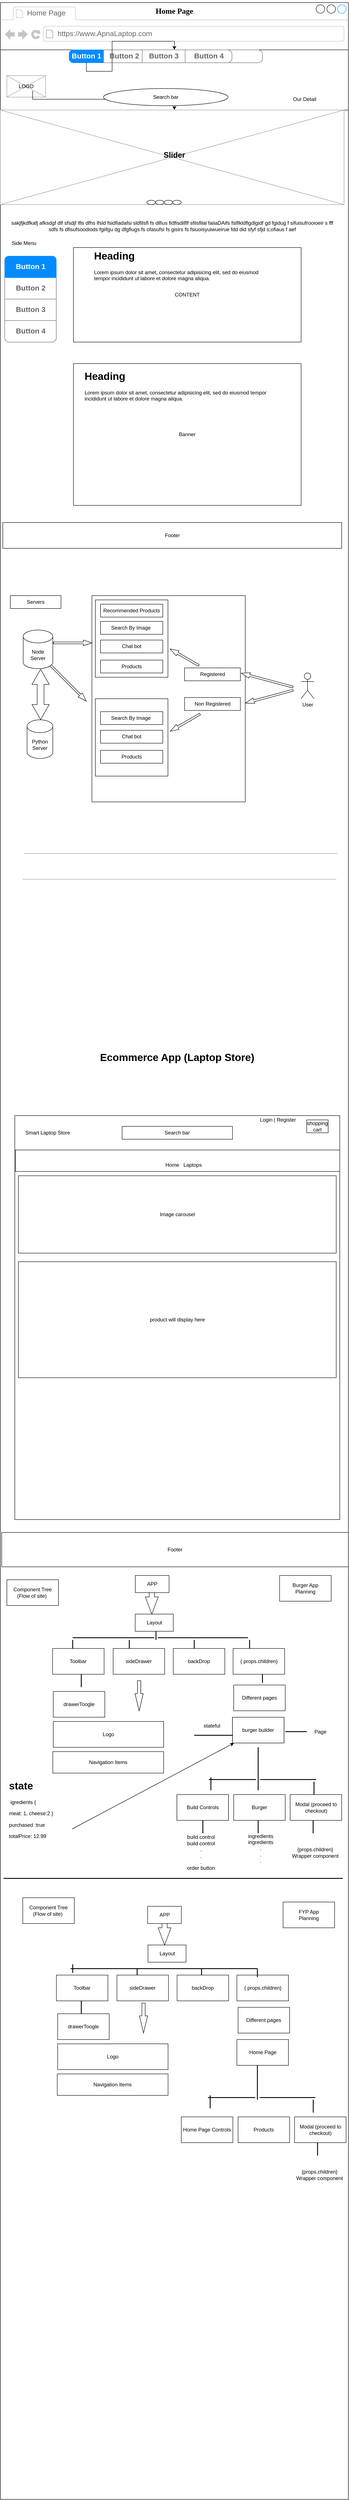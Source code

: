 <mxfile version="14.8.1" type="github">
  <diagram id="Tjrdr0jhj3cXSKKuBWBD" name="Page-1">
    <mxGraphModel dx="1102" dy="1751" grid="1" gridSize="10" guides="1" tooltips="1" connect="1" arrows="1" fold="1" page="1" pageScale="1" pageWidth="827" pageHeight="1169" background="none" math="0" shadow="0">
      <root>
        <mxCell id="0" />
        <mxCell id="1" parent="0" />
        <mxCell id="cs-V9gLxxgiUWUco0RRR-1" value="" style="strokeWidth=1;shadow=0;dashed=0;align=center;html=1;shape=mxgraph.mockup.containers.browserWindow;rSize=0;strokeColor2=#008cff;strokeColor3=#c4c4c4;mainText=,;recursiveResize=0;" parent="1" vertex="1">
          <mxGeometry x="5" y="-520" width="810" height="5810" as="geometry" />
        </mxCell>
        <mxCell id="cs-V9gLxxgiUWUco0RRR-2" value="Home Page" style="strokeWidth=1;shadow=0;dashed=0;align=center;html=1;shape=mxgraph.mockup.containers.anchor;fontSize=17;fontColor=#666666;align=left;" parent="cs-V9gLxxgiUWUco0RRR-1" vertex="1">
          <mxGeometry x="60" y="12" width="110" height="26" as="geometry" />
        </mxCell>
        <mxCell id="cs-V9gLxxgiUWUco0RRR-3" value="https://www.ApnaLaptop.com" style="strokeWidth=1;shadow=0;dashed=0;align=center;html=1;shape=mxgraph.mockup.containers.anchor;rSize=0;fontSize=17;fontColor=#666666;align=left;" parent="cs-V9gLxxgiUWUco0RRR-1" vertex="1">
          <mxGeometry x="131" y="60" width="250" height="26" as="geometry" />
        </mxCell>
        <mxCell id="cs-V9gLxxgiUWUco0RRR-5" value="" style="verticalLabelPosition=bottom;verticalAlign=top;html=1;shape=mxgraph.basic.rect;fillColor2=none;strokeWidth=1;size=20;indent=5;fontFamily=Times New Roman;fontSize=18;" parent="cs-V9gLxxgiUWUco0RRR-1" vertex="1">
          <mxGeometry y="110" width="810" height="140" as="geometry" />
        </mxCell>
        <mxCell id="2hiEiYP1PGatypZEPOpi-6" value="" style="verticalLabelPosition=bottom;shadow=0;dashed=0;align=center;html=1;verticalAlign=top;strokeWidth=1;shape=mxgraph.mockup.graphics.simpleIcon;strokeColor=#999999;" parent="cs-V9gLxxgiUWUco0RRR-1" vertex="1">
          <mxGeometry x="15" y="170" width="90" height="50" as="geometry" />
        </mxCell>
        <mxCell id="7KCTzupM1mh5fXwTAGJL-1" style="edgeStyle=orthogonalEdgeStyle;rounded=0;orthogonalLoop=1;jettySize=auto;html=1;exitX=0.75;exitY=1;exitDx=0;exitDy=0;" parent="cs-V9gLxxgiUWUco0RRR-1" source="2hiEiYP1PGatypZEPOpi-7" target="cs-V9gLxxgiUWUco0RRR-5" edge="1">
          <mxGeometry relative="1" as="geometry" />
        </mxCell>
        <mxCell id="2hiEiYP1PGatypZEPOpi-7" value="LOGO" style="text;html=1;strokeColor=none;fillColor=none;align=center;verticalAlign=middle;whiteSpace=wrap;rounded=0;" parent="cs-V9gLxxgiUWUco0RRR-1" vertex="1">
          <mxGeometry x="30" y="185" width="60" height="20" as="geometry" />
        </mxCell>
        <mxCell id="2hiEiYP1PGatypZEPOpi-8" value="" style="verticalLabelPosition=bottom;shadow=0;dashed=0;align=center;html=1;verticalAlign=top;strokeWidth=1;shape=mxgraph.mockup.graphics.simpleIcon;strokeColor=#999999;" parent="cs-V9gLxxgiUWUco0RRR-1" vertex="1">
          <mxGeometry y="250" width="800" height="220" as="geometry" />
        </mxCell>
        <mxCell id="2hiEiYP1PGatypZEPOpi-9" value="&lt;font style=&quot;font-size: 18px&quot;&gt;&lt;b&gt;Slider&lt;/b&gt;&lt;/font&gt;" style="text;html=1;strokeColor=none;fillColor=none;align=center;verticalAlign=middle;whiteSpace=wrap;rounded=0;" parent="cs-V9gLxxgiUWUco0RRR-1" vertex="1">
          <mxGeometry x="355" y="340" width="100" height="30" as="geometry" />
        </mxCell>
        <mxCell id="2hiEiYP1PGatypZEPOpi-13" value="" style="ellipse;whiteSpace=wrap;html=1;" parent="cs-V9gLxxgiUWUco0RRR-1" vertex="1">
          <mxGeometry x="401" y="460" width="20" height="10" as="geometry" />
        </mxCell>
        <mxCell id="2hiEiYP1PGatypZEPOpi-12" value="" style="ellipse;whiteSpace=wrap;html=1;" parent="cs-V9gLxxgiUWUco0RRR-1" vertex="1">
          <mxGeometry x="381" y="460" width="20" height="10" as="geometry" />
        </mxCell>
        <mxCell id="2hiEiYP1PGatypZEPOpi-11" value="" style="ellipse;whiteSpace=wrap;html=1;" parent="cs-V9gLxxgiUWUco0RRR-1" vertex="1">
          <mxGeometry x="361" y="460" width="20" height="10" as="geometry" />
        </mxCell>
        <mxCell id="2hiEiYP1PGatypZEPOpi-10" value="" style="ellipse;whiteSpace=wrap;html=1;" parent="cs-V9gLxxgiUWUco0RRR-1" vertex="1">
          <mxGeometry x="341" y="460" width="20" height="10" as="geometry" />
        </mxCell>
        <mxCell id="2hiEiYP1PGatypZEPOpi-14" style="edgeStyle=orthogonalEdgeStyle;rounded=0;orthogonalLoop=1;jettySize=auto;html=1;exitX=0.5;exitY=1;exitDx=0;exitDy=0;" parent="cs-V9gLxxgiUWUco0RRR-1" source="2hiEiYP1PGatypZEPOpi-10" target="2hiEiYP1PGatypZEPOpi-8" edge="1">
          <mxGeometry relative="1" as="geometry">
            <Array as="points">
              <mxPoint x="410" y="450" />
              <mxPoint x="410" y="450" />
            </Array>
          </mxGeometry>
        </mxCell>
        <mxCell id="2hiEiYP1PGatypZEPOpi-15" value="Search bar" style="ellipse;whiteSpace=wrap;html=1;" parent="cs-V9gLxxgiUWUco0RRR-1" vertex="1">
          <mxGeometry x="240" y="200" width="290" height="40" as="geometry" />
        </mxCell>
        <mxCell id="2hiEiYP1PGatypZEPOpi-16" value="Our Detail&amp;nbsp;" style="text;html=1;strokeColor=none;fillColor=none;align=center;verticalAlign=middle;whiteSpace=wrap;rounded=0;" parent="cs-V9gLxxgiUWUco0RRR-1" vertex="1">
          <mxGeometry x="620" y="210" width="180" height="30" as="geometry" />
        </mxCell>
        <mxCell id="2hiEiYP1PGatypZEPOpi-1" value="" style="strokeWidth=1;shadow=0;dashed=0;align=center;html=1;shape=mxgraph.mockup.rrect;rSize=10;fillColor=#ffffff;strokeColor=#666666;" parent="cs-V9gLxxgiUWUco0RRR-1" vertex="1">
          <mxGeometry x="160" y="110" width="450" height="30" as="geometry" />
        </mxCell>
        <mxCell id="2hiEiYP1PGatypZEPOpi-2" value="Button 2" style="strokeColor=inherit;fillColor=inherit;gradientColor=inherit;strokeWidth=1;shadow=0;dashed=0;align=center;html=1;shape=mxgraph.mockup.rrect;rSize=0;fontSize=17;fontColor=#666666;fontStyle=1;resizeHeight=1;" parent="2hiEiYP1PGatypZEPOpi-1" vertex="1">
          <mxGeometry width="95" height="30" relative="1" as="geometry">
            <mxPoint x="80" as="offset" />
          </mxGeometry>
        </mxCell>
        <mxCell id="2hiEiYP1PGatypZEPOpi-3" value="Button 3" style="strokeColor=inherit;fillColor=inherit;gradientColor=inherit;strokeWidth=1;shadow=0;dashed=0;align=center;html=1;shape=mxgraph.mockup.rrect;rSize=0;fontSize=17;fontColor=#666666;fontStyle=1;resizeHeight=1;" parent="2hiEiYP1PGatypZEPOpi-1" vertex="1">
          <mxGeometry width="100" height="30" relative="1" as="geometry">
            <mxPoint x="170" as="offset" />
          </mxGeometry>
        </mxCell>
        <mxCell id="2hiEiYP1PGatypZEPOpi-4" value="Button 4" style="strokeColor=inherit;fillColor=inherit;gradientColor=inherit;strokeWidth=1;shadow=0;dashed=0;align=center;html=1;shape=mxgraph.mockup.rightButton;rSize=10;fontSize=17;fontColor=#666666;fontStyle=1;resizeHeight=1;" parent="2hiEiYP1PGatypZEPOpi-1" vertex="1">
          <mxGeometry x="1" width="109" height="30" relative="1" as="geometry">
            <mxPoint x="-180" as="offset" />
          </mxGeometry>
        </mxCell>
        <mxCell id="2hiEiYP1PGatypZEPOpi-5" value="Button 1" style="strokeWidth=1;shadow=0;dashed=0;align=center;html=1;shape=mxgraph.mockup.leftButton;rSize=10;fontSize=17;fontColor=#ffffff;fontStyle=1;fillColor=#008cff;strokeColor=#008cff;resizeHeight=1;" parent="2hiEiYP1PGatypZEPOpi-1" vertex="1">
          <mxGeometry width="80" height="30" relative="1" as="geometry" />
        </mxCell>
        <mxCell id="7KCTzupM1mh5fXwTAGJL-2" style="edgeStyle=orthogonalEdgeStyle;rounded=0;orthogonalLoop=1;jettySize=auto;html=1;" parent="2hiEiYP1PGatypZEPOpi-1" source="2hiEiYP1PGatypZEPOpi-5" target="cs-V9gLxxgiUWUco0RRR-5" edge="1">
          <mxGeometry relative="1" as="geometry" />
        </mxCell>
        <mxCell id="2hiEiYP1PGatypZEPOpi-17" value="sakjfjkdfkafj afksdgf dlf sfsdjf lfls dfhs lfsld fsidfiadafsi sldfilsfl fs dlfius fidfisdilflf sfilsfilal faiiaDAifs fslflkldflgdlgidf gd fgidug f sifuisufrooioeir s fff sdfs fs dfisufsoodiods fgiifgu dg dfgfiugs fs ofasufsi fs gisirs fs fsiuoisyuiwueirue fdd did sfyf sfjd s;ofiaus f aef" style="text;html=1;strokeColor=none;fillColor=none;align=center;verticalAlign=middle;whiteSpace=wrap;rounded=0;" parent="cs-V9gLxxgiUWUco0RRR-1" vertex="1">
          <mxGeometry x="15" y="490" width="770" height="60" as="geometry" />
        </mxCell>
        <mxCell id="2hiEiYP1PGatypZEPOpi-18" value="CONTENT" style="rounded=0;whiteSpace=wrap;html=1;" parent="cs-V9gLxxgiUWUco0RRR-1" vertex="1">
          <mxGeometry x="170" y="570" width="530" height="220" as="geometry" />
        </mxCell>
        <mxCell id="2hiEiYP1PGatypZEPOpi-19" value="" style="strokeWidth=1;shadow=0;dashed=0;align=center;html=1;shape=mxgraph.mockup.rrect;rSize=10;strokeColor=#666666;" parent="cs-V9gLxxgiUWUco0RRR-1" vertex="1">
          <mxGeometry x="10" y="590" width="120" height="200" as="geometry" />
        </mxCell>
        <mxCell id="2hiEiYP1PGatypZEPOpi-20" value="Button 2" style="strokeColor=inherit;fillColor=inherit;gradientColor=inherit;strokeWidth=1;shadow=0;dashed=0;align=center;html=1;shape=mxgraph.mockup.rrect;rSize=0;fontSize=17;fontColor=#666666;fontStyle=1;resizeWidth=1;" parent="2hiEiYP1PGatypZEPOpi-19" vertex="1">
          <mxGeometry width="120" height="50" relative="1" as="geometry">
            <mxPoint y="50" as="offset" />
          </mxGeometry>
        </mxCell>
        <mxCell id="2hiEiYP1PGatypZEPOpi-21" value="Button 3" style="strokeColor=inherit;fillColor=inherit;gradientColor=inherit;strokeWidth=1;shadow=0;dashed=0;align=center;html=1;shape=mxgraph.mockup.rrect;rSize=0;fontSize=17;fontColor=#666666;fontStyle=1;resizeWidth=1;" parent="2hiEiYP1PGatypZEPOpi-19" vertex="1">
          <mxGeometry width="120" height="50" relative="1" as="geometry">
            <mxPoint y="100" as="offset" />
          </mxGeometry>
        </mxCell>
        <mxCell id="2hiEiYP1PGatypZEPOpi-22" value="Button 4" style="strokeColor=inherit;fillColor=inherit;gradientColor=inherit;strokeWidth=1;shadow=0;dashed=0;align=center;html=1;shape=mxgraph.mockup.bottomButton;rSize=10;fontSize=17;fontColor=#666666;fontStyle=1;resizeWidth=1;" parent="2hiEiYP1PGatypZEPOpi-19" vertex="1">
          <mxGeometry y="1" width="120" height="50" relative="1" as="geometry">
            <mxPoint y="-50" as="offset" />
          </mxGeometry>
        </mxCell>
        <mxCell id="2hiEiYP1PGatypZEPOpi-23" value="Button 1" style="strokeWidth=1;shadow=0;dashed=0;align=center;html=1;shape=mxgraph.mockup.topButton;rSize=10;fontSize=17;fontColor=#ffffff;fontStyle=1;fillColor=#008cff;strokeColor=#008cff;resizeWidth=1;" parent="2hiEiYP1PGatypZEPOpi-19" vertex="1">
          <mxGeometry width="120" height="50" relative="1" as="geometry" />
        </mxCell>
        <mxCell id="2hiEiYP1PGatypZEPOpi-24" value="Side Menu" style="text;html=1;strokeColor=none;fillColor=none;align=center;verticalAlign=middle;whiteSpace=wrap;rounded=0;" parent="cs-V9gLxxgiUWUco0RRR-1" vertex="1">
          <mxGeometry x="15" y="550" width="80" height="20" as="geometry" />
        </mxCell>
        <mxCell id="2hiEiYP1PGatypZEPOpi-25" value="Footer" style="rounded=0;whiteSpace=wrap;html=1;" parent="cs-V9gLxxgiUWUco0RRR-1" vertex="1">
          <mxGeometry x="5.5" y="1210" width="789" height="60" as="geometry" />
        </mxCell>
        <mxCell id="AkuQ4I_FikJazMHf2Xoq-1" value="User" style="shape=umlActor;verticalLabelPosition=bottom;verticalAlign=top;html=1;outlineConnect=0;" parent="cs-V9gLxxgiUWUco0RRR-1" vertex="1">
          <mxGeometry x="700" y="1560" width="30" height="60" as="geometry" />
        </mxCell>
        <mxCell id="AkuQ4I_FikJazMHf2Xoq-3" value="Node&lt;br&gt;Server" style="shape=cylinder3;whiteSpace=wrap;html=1;boundedLbl=1;backgroundOutline=1;size=15;" parent="cs-V9gLxxgiUWUco0RRR-1" vertex="1">
          <mxGeometry x="53" y="1460" width="69" height="90" as="geometry" />
        </mxCell>
        <mxCell id="AkuQ4I_FikJazMHf2Xoq-4" value="Python Server" style="shape=cylinder3;whiteSpace=wrap;html=1;boundedLbl=1;backgroundOutline=1;size=15;" parent="cs-V9gLxxgiUWUco0RRR-1" vertex="1">
          <mxGeometry x="62" y="1669" width="60" height="90" as="geometry" />
        </mxCell>
        <mxCell id="AkuQ4I_FikJazMHf2Xoq-9" value="" style="html=1;shadow=0;dashed=0;align=center;verticalAlign=middle;shape=mxgraph.arrows2.twoWayArrow;dy=0.6;dx=35;rotation=90;" parent="cs-V9gLxxgiUWUco0RRR-1" vertex="1">
          <mxGeometry x="35" y="1590" width="117" height="40" as="geometry" />
        </mxCell>
        <mxCell id="AkuQ4I_FikJazMHf2Xoq-11" value="" style="rounded=0;whiteSpace=wrap;html=1;" parent="cs-V9gLxxgiUWUco0RRR-1" vertex="1">
          <mxGeometry x="213" y="1380" width="357" height="480" as="geometry" />
        </mxCell>
        <mxCell id="AkuQ4I_FikJazMHf2Xoq-14" value="" style="html=1;shadow=0;dashed=0;align=center;verticalAlign=middle;shape=mxgraph.arrows2.arrow;dy=0.67;dx=20;notch=0;rotation=-165;" parent="cs-V9gLxxgiUWUco0RRR-1" vertex="1">
          <mxGeometry x="558.6" y="1570" width="124.43" height="13.25" as="geometry" />
        </mxCell>
        <mxCell id="AkuQ4I_FikJazMHf2Xoq-15" value="" style="html=1;shadow=0;dashed=0;align=center;verticalAlign=middle;shape=mxgraph.arrows2.arrow;dy=0.67;dx=20;notch=0;rotation=-195;" parent="cs-V9gLxxgiUWUco0RRR-1" vertex="1">
          <mxGeometry x="568.31" y="1608.54" width="114.96" height="13.25" as="geometry" />
        </mxCell>
        <mxCell id="AkuQ4I_FikJazMHf2Xoq-16" value="" style="html=1;shadow=0;dashed=0;align=center;verticalAlign=middle;shape=mxgraph.arrows2.arrow;dy=0.67;dx=20;notch=0;rotation=-150;" parent="cs-V9gLxxgiUWUco0RRR-1" vertex="1">
          <mxGeometry x="390" y="1516.75" width="77" height="13.25" as="geometry" />
        </mxCell>
        <mxCell id="AkuQ4I_FikJazMHf2Xoq-30" value="" style="rounded=0;whiteSpace=wrap;html=1;" parent="cs-V9gLxxgiUWUco0RRR-1" vertex="1">
          <mxGeometry x="221" y="1390" width="169" height="180" as="geometry" />
        </mxCell>
        <mxCell id="AkuQ4I_FikJazMHf2Xoq-31" value="Recommended Products" style="rounded=0;whiteSpace=wrap;html=1;" parent="cs-V9gLxxgiUWUco0RRR-1" vertex="1">
          <mxGeometry x="233" y="1400" width="145" height="30" as="geometry" />
        </mxCell>
        <mxCell id="AkuQ4I_FikJazMHf2Xoq-32" value="Search By Image&amp;nbsp;" style="rounded=0;whiteSpace=wrap;html=1;" parent="cs-V9gLxxgiUWUco0RRR-1" vertex="1">
          <mxGeometry x="233" y="1440" width="145" height="30" as="geometry" />
        </mxCell>
        <mxCell id="AkuQ4I_FikJazMHf2Xoq-33" value="Chat bot" style="rounded=0;whiteSpace=wrap;html=1;" parent="cs-V9gLxxgiUWUco0RRR-1" vertex="1">
          <mxGeometry x="233" y="1483.4" width="145" height="30" as="geometry" />
        </mxCell>
        <mxCell id="AkuQ4I_FikJazMHf2Xoq-34" value="Products" style="rounded=0;whiteSpace=wrap;html=1;" parent="cs-V9gLxxgiUWUco0RRR-1" vertex="1">
          <mxGeometry x="233" y="1530" width="145" height="30" as="geometry" />
        </mxCell>
        <mxCell id="AkuQ4I_FikJazMHf2Xoq-35" value="&lt;span&gt;Registered&lt;/span&gt;" style="rounded=0;whiteSpace=wrap;html=1;" parent="cs-V9gLxxgiUWUco0RRR-1" vertex="1">
          <mxGeometry x="428.6" y="1548.22" width="130" height="30" as="geometry" />
        </mxCell>
        <mxCell id="AkuQ4I_FikJazMHf2Xoq-79" value="&lt;span&gt;Non Registered&lt;/span&gt;" style="rounded=0;whiteSpace=wrap;html=1;" parent="cs-V9gLxxgiUWUco0RRR-1" vertex="1">
          <mxGeometry x="428.6" y="1617.22" width="130" height="30" as="geometry" />
        </mxCell>
        <mxCell id="AkuQ4I_FikJazMHf2Xoq-80" value="&lt;span style=&quot;color: rgba(0 , 0 , 0 , 0) ; font-family: monospace ; font-size: 0px&quot;&gt;%3CmxGraphModel%3E%3Croot%3E%3CmxCell%20id%3D%220%22%2F%3E%3CmxCell%20id%3D%221%22%20parent%3D%220%22%2F%3E%3CmxCell%20id%3D%222%22%20value%3D%22Recommended%20Products%22%20style%3D%22rounded%3D0%3BwhiteSpace%3Dwrap%3Bhtml%3D1%3B%22%20vertex%3D%221%22%20parent%3D%221%22%3E%3CmxGeometry%20x%3D%22250%22%20y%3D%22900%22%20width%3D%22145%22%20height%3D%2230%22%20as%3D%22geometry%22%2F%3E%3C%2FmxCell%3E%3C%2Froot%3E%3C%2FmxGraphModel%3E&lt;/span&gt;" style="rounded=0;whiteSpace=wrap;html=1;" parent="cs-V9gLxxgiUWUco0RRR-1" vertex="1">
          <mxGeometry x="221" y="1620" width="169" height="180" as="geometry" />
        </mxCell>
        <mxCell id="AkuQ4I_FikJazMHf2Xoq-81" value="" style="html=1;shadow=0;dashed=0;align=center;verticalAlign=middle;shape=mxgraph.arrows2.arrow;dy=0.67;dx=20;notch=0;rotation=-210;" parent="cs-V9gLxxgiUWUco0RRR-1" vertex="1">
          <mxGeometry x="390" y="1669" width="80" height="13.25" as="geometry" />
        </mxCell>
        <mxCell id="AkuQ4I_FikJazMHf2Xoq-83" value="Search By Image&amp;nbsp;" style="rounded=0;whiteSpace=wrap;html=1;" parent="cs-V9gLxxgiUWUco0RRR-1" vertex="1">
          <mxGeometry x="233" y="1650" width="145" height="30" as="geometry" />
        </mxCell>
        <mxCell id="AkuQ4I_FikJazMHf2Xoq-84" value="Chat bot" style="rounded=0;whiteSpace=wrap;html=1;" parent="cs-V9gLxxgiUWUco0RRR-1" vertex="1">
          <mxGeometry x="233" y="1693.4" width="145" height="30" as="geometry" />
        </mxCell>
        <mxCell id="AkuQ4I_FikJazMHf2Xoq-85" value="Products" style="rounded=0;whiteSpace=wrap;html=1;" parent="cs-V9gLxxgiUWUco0RRR-1" vertex="1">
          <mxGeometry x="233" y="1740" width="145" height="30" as="geometry" />
        </mxCell>
        <mxCell id="AkuQ4I_FikJazMHf2Xoq-87" value="" style="html=1;shadow=0;dashed=0;align=center;verticalAlign=middle;shape=mxgraph.arrows2.arrow;dy=0.67;dx=20;notch=0;rotation=0;" parent="cs-V9gLxxgiUWUco0RRR-1" vertex="1">
          <mxGeometry x="123" y="1483.4" width="90" height="13.25" as="geometry" />
        </mxCell>
        <mxCell id="AkuQ4I_FikJazMHf2Xoq-88" value="" style="html=1;shadow=0;dashed=0;align=center;verticalAlign=middle;shape=mxgraph.arrows2.arrow;dy=0.67;dx=20;notch=0;rotation=45;" parent="cs-V9gLxxgiUWUco0RRR-1" vertex="1">
          <mxGeometry x="99.96" y="1577.34" width="117" height="13.25" as="geometry" />
        </mxCell>
        <mxCell id="AkuQ4I_FikJazMHf2Xoq-89" value="Servers" style="rounded=0;whiteSpace=wrap;html=1;" parent="cs-V9gLxxgiUWUco0RRR-1" vertex="1">
          <mxGeometry x="23" y="1380" width="118" height="30" as="geometry" />
        </mxCell>
        <mxCell id="NV7oPacuAovDVqQCdMHg-1" value="Banner" style="rounded=0;whiteSpace=wrap;html=1;" parent="cs-V9gLxxgiUWUco0RRR-1" vertex="1">
          <mxGeometry x="170" y="840" width="530" height="330" as="geometry" />
        </mxCell>
        <mxCell id="6ak64OzskGY33zH2TJlZ-1" value="&lt;h1&gt;Heading&lt;/h1&gt;&lt;p&gt;Lorem ipsum dolor sit amet, consectetur adipisicing elit, sed do eiusmod tempor incididunt ut labore et dolore magna aliqua.&lt;/p&gt;" style="text;html=1;strokeColor=none;fillColor=none;spacing=5;spacingTop=-20;whiteSpace=wrap;overflow=hidden;rounded=0;" parent="cs-V9gLxxgiUWUco0RRR-1" vertex="1">
          <mxGeometry x="213" y="570" width="429" height="100" as="geometry" />
        </mxCell>
        <mxCell id="UuAvQKEvvgrjhlhJATov-1" value="&lt;h1&gt;Heading&lt;/h1&gt;&lt;p&gt;Lorem ipsum dolor sit amet, consectetur adipisicing elit, sed do eiusmod tempor incididunt ut labore et dolore magna aliqua.&lt;/p&gt;" style="text;html=1;strokeColor=none;fillColor=none;spacing=5;spacingTop=-20;whiteSpace=wrap;overflow=hidden;rounded=0;" parent="cs-V9gLxxgiUWUco0RRR-1" vertex="1">
          <mxGeometry x="191" y="850" width="459" height="100" as="geometry" />
        </mxCell>
        <mxCell id="peOR1bnysfdwUNN4xmji-1" value="" style="rounded=0;whiteSpace=wrap;html=1;" parent="cs-V9gLxxgiUWUco0RRR-1" vertex="1">
          <mxGeometry x="33.5" y="2590" width="756.5" height="940" as="geometry" />
        </mxCell>
        <mxCell id="peOR1bnysfdwUNN4xmji-2" value="" style="rounded=0;whiteSpace=wrap;html=1;" parent="cs-V9gLxxgiUWUco0RRR-1" vertex="1">
          <mxGeometry x="33.5" y="2590" width="756.5" height="80" as="geometry" />
        </mxCell>
        <mxCell id="peOR1bnysfdwUNN4xmji-3" value="Smart Laptop Store" style="text;html=1;strokeColor=none;fillColor=none;align=center;verticalAlign=middle;whiteSpace=wrap;rounded=0;" parent="cs-V9gLxxgiUWUco0RRR-1" vertex="1">
          <mxGeometry x="40" y="2610" width="140" height="40" as="geometry" />
        </mxCell>
        <mxCell id="peOR1bnysfdwUNN4xmji-5" value="Search bar" style="rounded=0;whiteSpace=wrap;html=1;" parent="cs-V9gLxxgiUWUco0RRR-1" vertex="1">
          <mxGeometry x="283.25" y="2615" width="257" height="30" as="geometry" />
        </mxCell>
        <mxCell id="peOR1bnysfdwUNN4xmji-7" value="shopping&lt;br&gt;cart" style="rounded=0;whiteSpace=wrap;html=1;" parent="cs-V9gLxxgiUWUco0RRR-1" vertex="1">
          <mxGeometry x="713" y="2600" width="50" height="30" as="geometry" />
        </mxCell>
        <mxCell id="peOR1bnysfdwUNN4xmji-6" value="Login | Register" style="text;html=1;strokeColor=none;fillColor=none;align=center;verticalAlign=middle;whiteSpace=wrap;rounded=0;" parent="cs-V9gLxxgiUWUco0RRR-1" vertex="1">
          <mxGeometry x="591.69" y="2590" width="108.31" height="20" as="geometry" />
        </mxCell>
        <mxCell id="peOR1bnysfdwUNN4xmji-8" value="" style="rounded=0;whiteSpace=wrap;html=1;" parent="cs-V9gLxxgiUWUco0RRR-1" vertex="1">
          <mxGeometry x="35" y="2670" width="755" height="50" as="geometry" />
        </mxCell>
        <mxCell id="peOR1bnysfdwUNN4xmji-9" value="Home&amp;nbsp; &amp;nbsp;Laptops" style="text;html=1;strokeColor=none;fillColor=none;align=center;verticalAlign=middle;whiteSpace=wrap;rounded=0;" parent="cs-V9gLxxgiUWUco0RRR-1" vertex="1">
          <mxGeometry x="233" y="2690" width="387" height="30" as="geometry" />
        </mxCell>
        <mxCell id="peOR1bnysfdwUNN4xmji-10" value="Image carousel" style="rounded=0;whiteSpace=wrap;html=1;" parent="cs-V9gLxxgiUWUco0RRR-1" vertex="1">
          <mxGeometry x="41.75" y="2730" width="740" height="180" as="geometry" />
        </mxCell>
        <mxCell id="peOR1bnysfdwUNN4xmji-11" value="product will display here" style="rounded=0;whiteSpace=wrap;html=1;" parent="cs-V9gLxxgiUWUco0RRR-1" vertex="1">
          <mxGeometry x="41.75" y="2930" width="740" height="270" as="geometry" />
        </mxCell>
        <mxCell id="peOR1bnysfdwUNN4xmji-13" value="Footer" style="rounded=0;whiteSpace=wrap;html=1;" parent="cs-V9gLxxgiUWUco0RRR-1" vertex="1">
          <mxGeometry x="3" y="3560" width="807" height="80" as="geometry" />
        </mxCell>
        <mxCell id="peOR1bnysfdwUNN4xmji-15" value="" style="html=1;shadow=0;dashed=0;align=center;verticalAlign=middle;shape=mxgraph.arrows2.arrow;dy=0.6;dx=40;direction=south;notch=0;" parent="cs-V9gLxxgiUWUco0RRR-1" vertex="1">
          <mxGeometry x="337.38" y="3700" width="30" height="50" as="geometry" />
        </mxCell>
        <mxCell id="peOR1bnysfdwUNN4xmji-16" value="Layout" style="rounded=0;whiteSpace=wrap;html=1;" parent="cs-V9gLxxgiUWUco0RRR-1" vertex="1">
          <mxGeometry x="313.78" y="3750" width="88.6" height="40" as="geometry" />
        </mxCell>
        <mxCell id="peOR1bnysfdwUNN4xmji-21" value="drawerToogle" style="rounded=0;whiteSpace=wrap;html=1;" parent="cs-V9gLxxgiUWUco0RRR-1" vertex="1">
          <mxGeometry x="123" y="3930" width="120" height="60" as="geometry" />
        </mxCell>
        <mxCell id="peOR1bnysfdwUNN4xmji-22" value="Logo" style="rounded=0;whiteSpace=wrap;html=1;" parent="cs-V9gLxxgiUWUco0RRR-1" vertex="1">
          <mxGeometry x="123" y="4000" width="257" height="60" as="geometry" />
        </mxCell>
        <mxCell id="peOR1bnysfdwUNN4xmji-23" value="Navigation Items" style="rounded=0;whiteSpace=wrap;html=1;" parent="cs-V9gLxxgiUWUco0RRR-1" vertex="1">
          <mxGeometry x="122" y="4070" width="258" height="50" as="geometry" />
        </mxCell>
        <mxCell id="peOR1bnysfdwUNN4xmji-27" value="" style="html=1;shadow=0;dashed=0;align=center;verticalAlign=middle;shape=mxgraph.arrows2.arrow;dy=0.6;dx=40;direction=south;notch=0;" parent="cs-V9gLxxgiUWUco0RRR-1" vertex="1">
          <mxGeometry x="313.4" y="3905" width="19" height="70" as="geometry" />
        </mxCell>
        <mxCell id="peOR1bnysfdwUNN4xmji-28" value="Different pages" style="rounded=0;whiteSpace=wrap;html=1;" parent="cs-V9gLxxgiUWUco0RRR-1" vertex="1">
          <mxGeometry x="543" y="3915" width="120" height="60" as="geometry" />
        </mxCell>
        <mxCell id="peOR1bnysfdwUNN4xmji-29" value="Home Page" style="rounded=0;whiteSpace=wrap;html=1;" parent="cs-V9gLxxgiUWUco0RRR-1" vertex="1">
          <mxGeometry x="540.25" y="3990" width="120" height="60" as="geometry" />
        </mxCell>
        <mxCell id="peOR1bnysfdwUNN4xmji-36" value="Home Page Controls" style="rounded=0;whiteSpace=wrap;html=1;" parent="cs-V9gLxxgiUWUco0RRR-1" vertex="1">
          <mxGeometry x="410.9" y="4170" width="120" height="60" as="geometry" />
        </mxCell>
        <mxCell id="peOR1bnysfdwUNN4xmji-37" value="Products" style="rounded=0;whiteSpace=wrap;html=1;" parent="cs-V9gLxxgiUWUco0RRR-1" vertex="1">
          <mxGeometry x="543" y="4170" width="120" height="60" as="geometry" />
        </mxCell>
        <mxCell id="peOR1bnysfdwUNN4xmji-38" value="Modal (proceed to checkout)" style="rounded=0;whiteSpace=wrap;html=1;" parent="cs-V9gLxxgiUWUco0RRR-1" vertex="1">
          <mxGeometry x="674.5" y="4170" width="120" height="60" as="geometry" />
        </mxCell>
        <mxCell id="15y0k1jWZXbW8NKDrHru-9" value="{props.children}&lt;br&gt;Wrapper component" style="text;html=1;strokeColor=none;fillColor=none;align=center;verticalAlign=middle;whiteSpace=wrap;rounded=0;" vertex="1" parent="cs-V9gLxxgiUWUco0RRR-1">
          <mxGeometry x="676" y="4270" width="114" height="70" as="geometry" />
        </mxCell>
        <mxCell id="15y0k1jWZXbW8NKDrHru-227" value="ingredients&lt;br&gt;ingredients&lt;br&gt;.&lt;br&gt;.&lt;br&gt;." style="text;html=1;strokeColor=none;fillColor=none;align=center;verticalAlign=middle;whiteSpace=wrap;rounded=0;" vertex="1" parent="cs-V9gLxxgiUWUco0RRR-1">
          <mxGeometry x="549" y="4260" width="114" height="70" as="geometry" />
        </mxCell>
        <mxCell id="15y0k1jWZXbW8NKDrHru-228" value="" style="line;strokeWidth=2;direction=south;html=1;" vertex="1" parent="cs-V9gLxxgiUWUco0RRR-1">
          <mxGeometry x="723" y="4230" width="10" height="30" as="geometry" />
        </mxCell>
        <mxCell id="15y0k1jWZXbW8NKDrHru-229" value="Modal (proceed to checkout)" style="rounded=0;whiteSpace=wrap;html=1;" vertex="1" parent="cs-V9gLxxgiUWUco0RRR-1">
          <mxGeometry x="674.5" y="4170" width="120" height="60" as="geometry" />
        </mxCell>
        <mxCell id="15y0k1jWZXbW8NKDrHru-230" value="Burger" style="rounded=0;whiteSpace=wrap;html=1;" vertex="1" parent="cs-V9gLxxgiUWUco0RRR-1">
          <mxGeometry x="543" y="4170" width="120" height="60" as="geometry" />
        </mxCell>
        <mxCell id="15y0k1jWZXbW8NKDrHru-231" value="Build Controls" style="rounded=0;whiteSpace=wrap;html=1;" vertex="1" parent="cs-V9gLxxgiUWUco0RRR-1">
          <mxGeometry x="410.9" y="4170" width="120" height="60" as="geometry" />
        </mxCell>
        <mxCell id="15y0k1jWZXbW8NKDrHru-237" value="Navigation Items" style="rounded=0;whiteSpace=wrap;html=1;" vertex="1" parent="cs-V9gLxxgiUWUco0RRR-1">
          <mxGeometry x="122" y="4070" width="258" height="50" as="geometry" />
        </mxCell>
        <mxCell id="15y0k1jWZXbW8NKDrHru-238" value="Logo" style="rounded=0;whiteSpace=wrap;html=1;" vertex="1" parent="cs-V9gLxxgiUWUco0RRR-1">
          <mxGeometry x="123" y="4000" width="257" height="60" as="geometry" />
        </mxCell>
        <mxCell id="15y0k1jWZXbW8NKDrHru-239" value="drawerToogle" style="rounded=0;whiteSpace=wrap;html=1;" vertex="1" parent="cs-V9gLxxgiUWUco0RRR-1">
          <mxGeometry x="123" y="3930" width="120" height="60" as="geometry" />
        </mxCell>
        <mxCell id="15y0k1jWZXbW8NKDrHru-240" value="" style="html=1;shadow=0;dashed=0;align=center;verticalAlign=middle;shape=mxgraph.arrows2.arrow;dy=0.6;dx=40;direction=south;notch=0;" vertex="1" parent="cs-V9gLxxgiUWUco0RRR-1">
          <mxGeometry x="313.4" y="3905" width="19" height="70" as="geometry" />
        </mxCell>
        <mxCell id="15y0k1jWZXbW8NKDrHru-241" value="burger builder" style="rounded=0;whiteSpace=wrap;html=1;" vertex="1" parent="cs-V9gLxxgiUWUco0RRR-1">
          <mxGeometry x="540.25" y="3990" width="120" height="60" as="geometry" />
        </mxCell>
        <mxCell id="15y0k1jWZXbW8NKDrHru-258" value="Toolbar" style="rounded=0;whiteSpace=wrap;html=1;" vertex="1" parent="cs-V9gLxxgiUWUco0RRR-1">
          <mxGeometry x="121.38" y="3830" width="120" height="60" as="geometry" />
        </mxCell>
        <mxCell id="15y0k1jWZXbW8NKDrHru-259" value="sideDrawer" style="rounded=0;whiteSpace=wrap;html=1;" vertex="1" parent="cs-V9gLxxgiUWUco0RRR-1">
          <mxGeometry x="262.38" y="3830" width="120" height="60" as="geometry" />
        </mxCell>
        <mxCell id="15y0k1jWZXbW8NKDrHru-260" value="backDrop" style="rounded=0;whiteSpace=wrap;html=1;" vertex="1" parent="cs-V9gLxxgiUWUco0RRR-1">
          <mxGeometry x="402.38" y="3830" width="120" height="60" as="geometry" />
        </mxCell>
        <mxCell id="15y0k1jWZXbW8NKDrHru-261" value="{ props.children}" style="rounded=0;whiteSpace=wrap;html=1;" vertex="1" parent="cs-V9gLxxgiUWUco0RRR-1">
          <mxGeometry x="541.63" y="3830" width="120" height="60" as="geometry" />
        </mxCell>
        <mxCell id="15y0k1jWZXbW8NKDrHru-262" value="build control&lt;br&gt;build control&lt;br&gt;.&lt;br&gt;.&lt;br&gt;.&lt;br&gt;order button" style="text;html=1;strokeColor=none;fillColor=none;align=center;verticalAlign=middle;whiteSpace=wrap;rounded=0;" vertex="1" parent="cs-V9gLxxgiUWUco0RRR-1">
          <mxGeometry x="413.9" y="4260" width="106.1" height="90" as="geometry" />
        </mxCell>
        <mxCell id="15y0k1jWZXbW8NKDrHru-268" value="APP" style="rounded=0;whiteSpace=wrap;html=1;" vertex="1" parent="cs-V9gLxxgiUWUco0RRR-1">
          <mxGeometry x="314.03" y="3660" width="78.5" height="40" as="geometry" />
        </mxCell>
        <mxCell id="15y0k1jWZXbW8NKDrHru-275" value="Component Tree&lt;br&gt;(Flow of site)&amp;nbsp;" style="rounded=0;whiteSpace=wrap;html=1;" vertex="1" parent="cs-V9gLxxgiUWUco0RRR-1">
          <mxGeometry x="15" y="3670" width="120" height="60" as="geometry" />
        </mxCell>
        <mxCell id="15y0k1jWZXbW8NKDrHru-276" value="Burger App&lt;br&gt;Planning" style="rounded=0;whiteSpace=wrap;html=1;" vertex="1" parent="cs-V9gLxxgiUWUco0RRR-1">
          <mxGeometry x="650" y="3660" width="120" height="60" as="geometry" />
        </mxCell>
        <mxCell id="15y0k1jWZXbW8NKDrHru-277" value="FYP App&lt;br&gt;Planning" style="rounded=0;whiteSpace=wrap;html=1;" vertex="1" parent="cs-V9gLxxgiUWUco0RRR-1">
          <mxGeometry x="658" y="4420" width="120" height="60" as="geometry" />
        </mxCell>
        <mxCell id="15y0k1jWZXbW8NKDrHru-280" value="Ecommerce App (Laptop Store)" style="text;strokeColor=none;fillColor=none;html=1;fontSize=24;fontStyle=1;verticalAlign=middle;align=center;" vertex="1" parent="cs-V9gLxxgiUWUco0RRR-1">
          <mxGeometry x="226" y="2420" width="370" height="70" as="geometry" />
        </mxCell>
        <mxCell id="15y0k1jWZXbW8NKDrHru-281" value="&lt;h1&gt;state&lt;/h1&gt;&lt;p&gt;&amp;nbsp;igredients {&lt;/p&gt;&lt;p&gt;meat: 1, cheese:2 }&lt;/p&gt;&lt;p&gt;purchased :true&lt;/p&gt;&lt;p&gt;totalPrice: 12.99&lt;/p&gt;" style="text;html=1;strokeColor=none;fillColor=none;spacing=5;spacingTop=-20;whiteSpace=wrap;overflow=hidden;rounded=0;" vertex="1" parent="cs-V9gLxxgiUWUco0RRR-1">
          <mxGeometry x="15" y="4130" width="190" height="170" as="geometry" />
        </mxCell>
        <mxCell id="15y0k1jWZXbW8NKDrHru-285" value="" style="endArrow=classic;html=1;" edge="1" parent="cs-V9gLxxgiUWUco0RRR-1" target="15y0k1jWZXbW8NKDrHru-241">
          <mxGeometry width="50" height="50" relative="1" as="geometry">
            <mxPoint x="166.96" y="4250" as="sourcePoint" />
            <mxPoint x="225" y="4210" as="targetPoint" />
          </mxGeometry>
        </mxCell>
        <mxCell id="15y0k1jWZXbW8NKDrHru-287" value="stateful" style="text;html=1;strokeColor=none;fillColor=none;align=center;verticalAlign=middle;whiteSpace=wrap;rounded=0;" vertex="1" parent="cs-V9gLxxgiUWUco0RRR-1">
          <mxGeometry x="455" y="4000" width="75" height="20" as="geometry" />
        </mxCell>
        <mxCell id="cs-V9gLxxgiUWUco0RRR-4" value="&lt;h2 style=&quot;font-size: 18px;&quot;&gt;Home Page&lt;/h2&gt;" style="text;html=1;align=center;verticalAlign=middle;whiteSpace=wrap;rounded=0;fontFamily=Times New Roman;fontStyle=0;fontSize=18;" parent="1" vertex="1">
          <mxGeometry x="30" y="-510" width="760" height="20" as="geometry" />
        </mxCell>
        <mxCell id="W26dKdGHncR4vIZTcDP--1" value="" style="verticalLabelPosition=bottom;shadow=0;dashed=0;align=center;html=1;verticalAlign=top;strokeWidth=1;shape=mxgraph.mockup.markup.line;strokeColor=#999999;" parent="1" vertex="1">
          <mxGeometry x="60" y="1450" width="730" height="20" as="geometry" />
        </mxCell>
        <mxCell id="W26dKdGHncR4vIZTcDP--2" value="" style="verticalLabelPosition=bottom;shadow=0;dashed=0;align=center;html=1;verticalAlign=top;strokeWidth=1;shape=mxgraph.mockup.markup.line;strokeColor=#999999;" parent="1" vertex="1">
          <mxGeometry x="57" y="1510" width="730" height="20" as="geometry" />
        </mxCell>
        <mxCell id="peOR1bnysfdwUNN4xmji-40" value="" style="line;strokeWidth=2;direction=south;html=1;" parent="1" vertex="1">
          <mxGeometry x="600" y="3540" width="10" height="80" as="geometry" />
        </mxCell>
        <mxCell id="peOR1bnysfdwUNN4xmji-41" value="" style="line;strokeWidth=2;direction=south;html=1;rotation=90;" parent="1" vertex="1">
          <mxGeometry x="540" y="3560" width="10" height="110" as="geometry" />
        </mxCell>
        <mxCell id="peOR1bnysfdwUNN4xmji-42" value="" style="line;strokeWidth=2;direction=south;html=1;rotation=90;" parent="1" vertex="1">
          <mxGeometry x="670" y="3550" width="10" height="130" as="geometry" />
        </mxCell>
        <mxCell id="peOR1bnysfdwUNN4xmji-43" value="" style="line;strokeWidth=2;direction=south;html=1;" parent="1" vertex="1">
          <mxGeometry x="490" y="3610" width="10" height="30" as="geometry" />
        </mxCell>
        <mxCell id="peOR1bnysfdwUNN4xmji-44" value="" style="line;strokeWidth=2;direction=south;html=1;" parent="1" vertex="1">
          <mxGeometry x="600" y="3610" width="10" height="30" as="geometry" />
        </mxCell>
        <mxCell id="peOR1bnysfdwUNN4xmji-45" value="" style="line;strokeWidth=2;direction=south;html=1;" parent="1" vertex="1">
          <mxGeometry x="730" y="3620" width="10" height="30" as="geometry" />
        </mxCell>
        <mxCell id="15y0k1jWZXbW8NKDrHru-1" value="" style="line;strokeWidth=2;direction=south;html=1;" vertex="1" parent="1">
          <mxGeometry x="362.15" y="3270" width="10" height="20" as="geometry" />
        </mxCell>
        <mxCell id="15y0k1jWZXbW8NKDrHru-8" value="" style="line;strokeWidth=2;direction=south;html=1;" vertex="1" parent="1">
          <mxGeometry x="600" y="3710" width="10" height="30" as="geometry" />
        </mxCell>
        <mxCell id="15y0k1jWZXbW8NKDrHru-10" value="" style="line;strokeWidth=2;direction=south;html=1;" vertex="1" parent="1">
          <mxGeometry x="610" y="3370" width="10" height="20" as="geometry" />
        </mxCell>
        <mxCell id="15y0k1jWZXbW8NKDrHru-242" value="{props.children}&lt;br&gt;Wrapper component" style="text;html=1;strokeColor=none;fillColor=none;align=center;verticalAlign=middle;whiteSpace=wrap;rounded=0;" vertex="1" parent="1">
          <mxGeometry x="691.25" y="4500" width="114" height="70" as="geometry" />
        </mxCell>
        <mxCell id="15y0k1jWZXbW8NKDrHru-243" value="" style="line;strokeWidth=2;direction=south;html=1;" vertex="1" parent="1">
          <mxGeometry x="738.25" y="4460" width="10" height="30" as="geometry" />
        </mxCell>
        <mxCell id="15y0k1jWZXbW8NKDrHru-244" value="Modal (proceed to checkout)" style="rounded=0;whiteSpace=wrap;html=1;" vertex="1" parent="1">
          <mxGeometry x="689.75" y="4400" width="120" height="60" as="geometry" />
        </mxCell>
        <mxCell id="15y0k1jWZXbW8NKDrHru-245" value="Products" style="rounded=0;whiteSpace=wrap;html=1;" vertex="1" parent="1">
          <mxGeometry x="558.25" y="4400" width="120" height="60" as="geometry" />
        </mxCell>
        <mxCell id="15y0k1jWZXbW8NKDrHru-246" value="Home Page Controls" style="rounded=0;whiteSpace=wrap;html=1;" vertex="1" parent="1">
          <mxGeometry x="426.15" y="4400" width="120" height="60" as="geometry" />
        </mxCell>
        <mxCell id="15y0k1jWZXbW8NKDrHru-247" value="" style="line;strokeWidth=2;direction=south;html=1;" vertex="1" parent="1">
          <mxGeometry x="488.25" y="4350" width="10" height="30" as="geometry" />
        </mxCell>
        <mxCell id="15y0k1jWZXbW8NKDrHru-248" value="" style="line;strokeWidth=2;direction=south;html=1;rotation=90;" vertex="1" parent="1">
          <mxGeometry x="538.25" y="4300" width="10" height="110" as="geometry" />
        </mxCell>
        <mxCell id="15y0k1jWZXbW8NKDrHru-249" value="" style="line;strokeWidth=2;direction=south;html=1;" vertex="1" parent="1">
          <mxGeometry x="598.25" y="4280" width="10" height="80" as="geometry" />
        </mxCell>
        <mxCell id="15y0k1jWZXbW8NKDrHru-250" value="" style="line;strokeWidth=2;direction=south;html=1;rotation=90;" vertex="1" parent="1">
          <mxGeometry x="668.25" y="4290" width="10" height="130" as="geometry" />
        </mxCell>
        <mxCell id="15y0k1jWZXbW8NKDrHru-251" value="" style="line;strokeWidth=2;direction=south;html=1;" vertex="1" parent="1">
          <mxGeometry x="728.25" y="4360" width="10" height="30" as="geometry" />
        </mxCell>
        <mxCell id="15y0k1jWZXbW8NKDrHru-252" value="Navigation Items" style="rounded=0;whiteSpace=wrap;html=1;" vertex="1" parent="1">
          <mxGeometry x="137.25" y="4300" width="258" height="50" as="geometry" />
        </mxCell>
        <mxCell id="15y0k1jWZXbW8NKDrHru-253" value="Logo" style="rounded=0;whiteSpace=wrap;html=1;" vertex="1" parent="1">
          <mxGeometry x="138.25" y="4230" width="257" height="60" as="geometry" />
        </mxCell>
        <mxCell id="15y0k1jWZXbW8NKDrHru-254" value="drawerToogle" style="rounded=0;whiteSpace=wrap;html=1;" vertex="1" parent="1">
          <mxGeometry x="138.25" y="4160" width="120" height="60" as="geometry" />
        </mxCell>
        <mxCell id="15y0k1jWZXbW8NKDrHru-255" value="" style="html=1;shadow=0;dashed=0;align=center;verticalAlign=middle;shape=mxgraph.arrows2.arrow;dy=0.6;dx=40;direction=south;notch=0;" vertex="1" parent="1">
          <mxGeometry x="328.65" y="4135" width="19" height="70" as="geometry" />
        </mxCell>
        <mxCell id="15y0k1jWZXbW8NKDrHru-256" value="Home Page" style="rounded=0;whiteSpace=wrap;html=1;" vertex="1" parent="1">
          <mxGeometry x="555.5" y="4220" width="120" height="60" as="geometry" />
        </mxCell>
        <mxCell id="15y0k1jWZXbW8NKDrHru-257" value="Different pages" style="rounded=0;whiteSpace=wrap;html=1;" vertex="1" parent="1">
          <mxGeometry x="558.25" y="4145" width="120" height="60" as="geometry" />
        </mxCell>
        <mxCell id="peOR1bnysfdwUNN4xmji-39" value="" style="line;strokeWidth=2;direction=south;html=1;" parent="1" vertex="1">
          <mxGeometry x="188.25" y="4130" width="10" height="30" as="geometry" />
        </mxCell>
        <mxCell id="peOR1bnysfdwUNN4xmji-32" value="Layout" style="rounded=0;whiteSpace=wrap;html=1;" parent="1" vertex="1">
          <mxGeometry x="348.55" y="4000" width="88.6" height="40" as="geometry" />
        </mxCell>
        <mxCell id="peOR1bnysfdwUNN4xmji-30" value="APP" style="rounded=0;whiteSpace=wrap;html=1;" parent="1" vertex="1">
          <mxGeometry x="347.65" y="3910" width="78.5" height="40" as="geometry" />
        </mxCell>
        <mxCell id="peOR1bnysfdwUNN4xmji-35" value="Component Tree&lt;br&gt;(Flow of site)&amp;nbsp;" style="rounded=0;whiteSpace=wrap;html=1;" parent="1" vertex="1">
          <mxGeometry x="57" y="3890" width="120" height="60" as="geometry" />
        </mxCell>
        <mxCell id="peOR1bnysfdwUNN4xmji-31" value="" style="html=1;shadow=0;dashed=0;align=center;verticalAlign=middle;shape=mxgraph.arrows2.arrow;dy=0.6;dx=40;direction=south;notch=0;" parent="1" vertex="1">
          <mxGeometry x="372.15" y="3950" width="30" height="50" as="geometry" />
        </mxCell>
        <mxCell id="peOR1bnysfdwUNN4xmji-20" value="{ props.children}" style="rounded=0;whiteSpace=wrap;html=1;" parent="1" vertex="1">
          <mxGeometry x="555.5" y="4070" width="120" height="60" as="geometry" />
        </mxCell>
        <mxCell id="15y0k1jWZXbW8NKDrHru-7" value="" style="line;strokeWidth=2;direction=south;html=1;" vertex="1" parent="1">
          <mxGeometry x="598.25" y="4055" width="10" height="20" as="geometry" />
        </mxCell>
        <mxCell id="15y0k1jWZXbW8NKDrHru-4" value="" style="line;strokeWidth=2;direction=south;html=1;" vertex="1" parent="1">
          <mxGeometry x="168.25" y="4045" width="10" height="20" as="geometry" />
        </mxCell>
        <mxCell id="15y0k1jWZXbW8NKDrHru-3" value="" style="line;strokeWidth=2;direction=south;html=1;rotation=90;" vertex="1" parent="1">
          <mxGeometry x="488.25" y="3945" width="10" height="220" as="geometry" />
        </mxCell>
        <mxCell id="15y0k1jWZXbW8NKDrHru-2" value="" style="line;strokeWidth=2;direction=south;html=1;rotation=90;" vertex="1" parent="1">
          <mxGeometry x="273.25" y="3945" width="10" height="220" as="geometry" />
        </mxCell>
        <mxCell id="15y0k1jWZXbW8NKDrHru-5" value="" style="line;strokeWidth=2;direction=south;html=1;" vertex="1" parent="1">
          <mxGeometry x="318.25" y="4055" width="10" height="20" as="geometry" />
        </mxCell>
        <mxCell id="15y0k1jWZXbW8NKDrHru-6" value="" style="line;strokeWidth=2;direction=south;html=1;" vertex="1" parent="1">
          <mxGeometry x="468.25" y="4055" width="10" height="20" as="geometry" />
        </mxCell>
        <mxCell id="peOR1bnysfdwUNN4xmji-19" value="backDrop" style="rounded=0;whiteSpace=wrap;html=1;" parent="1" vertex="1">
          <mxGeometry x="416.25" y="4070" width="120" height="60" as="geometry" />
        </mxCell>
        <mxCell id="peOR1bnysfdwUNN4xmji-18" value="sideDrawer" style="rounded=0;whiteSpace=wrap;html=1;" parent="1" vertex="1">
          <mxGeometry x="276.25" y="4070" width="120" height="60" as="geometry" />
        </mxCell>
        <mxCell id="peOR1bnysfdwUNN4xmji-17" value="Toolbar" style="rounded=0;whiteSpace=wrap;html=1;" parent="1" vertex="1">
          <mxGeometry x="135.25" y="4070" width="120" height="60" as="geometry" />
        </mxCell>
        <mxCell id="15y0k1jWZXbW8NKDrHru-263" value="" style="line;strokeWidth=2;direction=south;html=1;" vertex="1" parent="1">
          <mxGeometry x="471.25" y="3710" width="10" height="30" as="geometry" />
        </mxCell>
        <mxCell id="15y0k1jWZXbW8NKDrHru-264" value="" style="line;strokeWidth=2;direction=south;html=1;" vertex="1" parent="1">
          <mxGeometry x="188.25" y="3370" width="10" height="30" as="geometry" />
        </mxCell>
        <mxCell id="15y0k1jWZXbW8NKDrHru-265" value="" style="line;strokeWidth=2;direction=south;html=1;rotation=90;" vertex="1" parent="1">
          <mxGeometry x="263.25" y="3190" width="10" height="190" as="geometry" />
        </mxCell>
        <mxCell id="15y0k1jWZXbW8NKDrHru-266" value="" style="line;strokeWidth=2;direction=south;html=1;rotation=90;" vertex="1" parent="1">
          <mxGeometry x="471.25" y="3180" width="10" height="210" as="geometry" />
        </mxCell>
        <mxCell id="15y0k1jWZXbW8NKDrHru-271" value="" style="line;strokeWidth=2;direction=south;html=1;" vertex="1" parent="1">
          <mxGeometry x="168.25" y="3290" width="10" height="20" as="geometry" />
        </mxCell>
        <mxCell id="15y0k1jWZXbW8NKDrHru-272" value="" style="line;strokeWidth=2;direction=south;html=1;" vertex="1" parent="1">
          <mxGeometry x="300" y="3290" width="10" height="20" as="geometry" />
        </mxCell>
        <mxCell id="15y0k1jWZXbW8NKDrHru-273" value="" style="line;strokeWidth=2;direction=south;html=1;" vertex="1" parent="1">
          <mxGeometry x="451.25" y="3290" width="10" height="20" as="geometry" />
        </mxCell>
        <mxCell id="15y0k1jWZXbW8NKDrHru-274" value="" style="line;strokeWidth=2;direction=south;html=1;" vertex="1" parent="1">
          <mxGeometry x="580" y="3290" width="10" height="20" as="geometry" />
        </mxCell>
        <mxCell id="15y0k1jWZXbW8NKDrHru-279" value="" style="line;strokeWidth=2;direction=south;html=1;rotation=90;" vertex="1" parent="1">
          <mxGeometry x="402.15" y="3450" width="10" height="790" as="geometry" />
        </mxCell>
        <mxCell id="15y0k1jWZXbW8NKDrHru-282" value="Page" style="text;html=1;strokeColor=none;fillColor=none;align=center;verticalAlign=middle;whiteSpace=wrap;rounded=0;" vertex="1" parent="1">
          <mxGeometry x="719.75" y="3487" width="60" height="33" as="geometry" />
        </mxCell>
        <mxCell id="15y0k1jWZXbW8NKDrHru-284" value="" style="line;strokeWidth=2;html=1;" vertex="1" parent="1">
          <mxGeometry x="668.25" y="3498.5" width="50" height="10" as="geometry" />
        </mxCell>
        <mxCell id="15y0k1jWZXbW8NKDrHru-286" value="" style="line;strokeWidth=2;html=1;" vertex="1" parent="1">
          <mxGeometry x="456.15" y="3507" width="90" height="10" as="geometry" />
        </mxCell>
      </root>
    </mxGraphModel>
  </diagram>
</mxfile>
